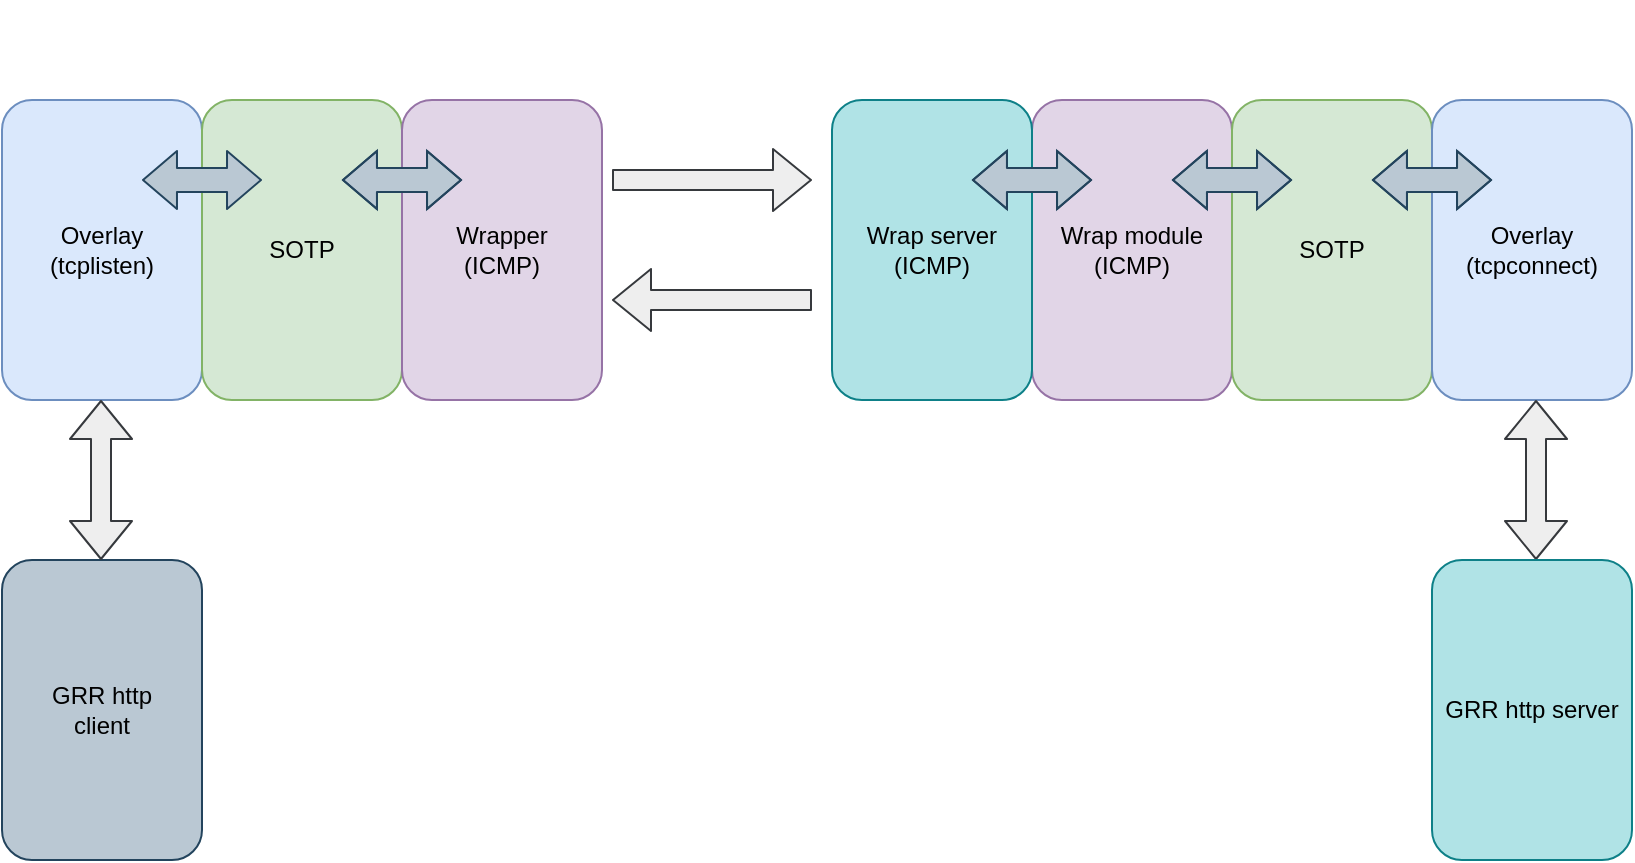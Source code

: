 <mxfile version="13.8.1" type="device"><diagram id="gN9ZJcM1OwQBIt14TIrM" name="Página-1"><mxGraphModel dx="1231" dy="658" grid="1" gridSize="10" guides="1" tooltips="1" connect="1" arrows="1" fold="1" page="1" pageScale="1" pageWidth="827" pageHeight="1169" background="#FFFFFF" math="0" shadow="0"><root><mxCell id="0"/><mxCell id="1" parent="0"/><mxCell id="mwf65KeGL6vZm-7nBVwv-1" value="Overlay&lt;br&gt;(tcplisten)" style="rounded=1;whiteSpace=wrap;html=1;fillColor=#dae8fc;strokeColor=#6c8ebf;" parent="1" vertex="1"><mxGeometry x="233" y="250" width="100" height="150" as="geometry"/></mxCell><mxCell id="mwf65KeGL6vZm-7nBVwv-2" value="SOTP" style="rounded=1;whiteSpace=wrap;html=1;fillColor=#d5e8d4;strokeColor=#82b366;" parent="1" vertex="1"><mxGeometry x="333" y="250" width="100" height="150" as="geometry"/></mxCell><mxCell id="mwf65KeGL6vZm-7nBVwv-3" value="Wrapper&lt;br&gt;(ICMP)" style="rounded=1;whiteSpace=wrap;html=1;fillColor=#e1d5e7;strokeColor=#9673a6;" parent="1" vertex="1"><mxGeometry x="433" y="250" width="100" height="150" as="geometry"/></mxCell><mxCell id="mwf65KeGL6vZm-7nBVwv-4" value="Wrap module&lt;br&gt;(ICMP)" style="rounded=1;whiteSpace=wrap;html=1;fillColor=#e1d5e7;strokeColor=#9673a6;" parent="1" vertex="1"><mxGeometry x="748" y="250" width="100" height="150" as="geometry"/></mxCell><mxCell id="mwf65KeGL6vZm-7nBVwv-5" value="Wrap server&lt;br&gt;(ICMP)" style="rounded=1;whiteSpace=wrap;html=1;fillColor=#b0e3e6;strokeColor=#0e8088;" parent="1" vertex="1"><mxGeometry x="648" y="250" width="100" height="150" as="geometry"/></mxCell><mxCell id="mwf65KeGL6vZm-7nBVwv-6" value="SOTP" style="rounded=1;whiteSpace=wrap;html=1;fillColor=#d5e8d4;strokeColor=#82b366;" parent="1" vertex="1"><mxGeometry x="848" y="250" width="100" height="150" as="geometry"/></mxCell><mxCell id="mwf65KeGL6vZm-7nBVwv-7" value="Overlay&lt;br&gt;(tcpconnect)" style="rounded=1;whiteSpace=wrap;html=1;fillColor=#dae8fc;strokeColor=#6c8ebf;" parent="1" vertex="1"><mxGeometry x="948" y="250" width="100" height="150" as="geometry"/></mxCell><mxCell id="mwf65KeGL6vZm-7nBVwv-8" value="" style="shape=flexArrow;endArrow=classic;startArrow=classic;html=1;startWidth=16;startSize=5.33;endWidth=16;endSize=5.33;width=12;fillColor=#bac8d3;strokeColor=#23445d;" parent="1" edge="1"><mxGeometry width="50" height="50" relative="1" as="geometry"><mxPoint x="303" y="290" as="sourcePoint"/><mxPoint x="363" y="290" as="targetPoint"/></mxGeometry></mxCell><mxCell id="mwf65KeGL6vZm-7nBVwv-9" value="" style="shape=flexArrow;endArrow=classic;startArrow=classic;html=1;startWidth=16;startSize=5.33;endWidth=16;endSize=5.33;width=12;fillColor=#bac8d3;strokeColor=#23445d;" parent="1" edge="1"><mxGeometry width="50" height="50" relative="1" as="geometry"><mxPoint x="403" y="290" as="sourcePoint"/><mxPoint x="463" y="290" as="targetPoint"/><Array as="points"><mxPoint x="473" y="290"/></Array></mxGeometry></mxCell><mxCell id="mwf65KeGL6vZm-7nBVwv-10" value="" style="shape=flexArrow;endArrow=classic;startArrow=classic;html=1;startWidth=16;startSize=5.33;endWidth=16;endSize=5.33;width=12;fillColor=#bac8d3;strokeColor=#23445d;" parent="1" edge="1"><mxGeometry width="50" height="50" relative="1" as="geometry"><mxPoint x="718" y="290" as="sourcePoint"/><mxPoint x="778" y="290" as="targetPoint"/><Array as="points"><mxPoint x="788" y="290"/></Array></mxGeometry></mxCell><mxCell id="mwf65KeGL6vZm-7nBVwv-11" value="" style="shape=flexArrow;endArrow=classic;startArrow=classic;html=1;startWidth=16;startSize=5.33;endWidth=16;endSize=5.33;width=12;fillColor=#bac8d3;strokeColor=#23445d;" parent="1" edge="1"><mxGeometry width="50" height="50" relative="1" as="geometry"><mxPoint x="818" y="290" as="sourcePoint"/><mxPoint x="878" y="290" as="targetPoint"/><Array as="points"><mxPoint x="888" y="290"/></Array></mxGeometry></mxCell><mxCell id="mwf65KeGL6vZm-7nBVwv-12" value="" style="shape=flexArrow;endArrow=classic;startArrow=classic;html=1;startWidth=16;startSize=5.33;endWidth=16;endSize=5.33;width=12;fillColor=#bac8d3;strokeColor=#23445d;" parent="1" edge="1"><mxGeometry width="50" height="50" relative="1" as="geometry"><mxPoint x="918" y="290" as="sourcePoint"/><mxPoint x="978" y="290" as="targetPoint"/><Array as="points"><mxPoint x="988" y="290"/></Array></mxGeometry></mxCell><mxCell id="mwf65KeGL6vZm-7nBVwv-13" value="" style="shape=flexArrow;endArrow=classic;html=1;fillColor=#eeeeee;strokeColor=#36393d;" parent="1" edge="1"><mxGeometry width="50" height="50" relative="1" as="geometry"><mxPoint x="538" y="290" as="sourcePoint"/><mxPoint x="638" y="290" as="targetPoint"/></mxGeometry></mxCell><mxCell id="mwf65KeGL6vZm-7nBVwv-14" value="" style="shape=flexArrow;endArrow=classic;html=1;fillColor=#eeeeee;strokeColor=#36393d;startArrow=block;" parent="1" edge="1"><mxGeometry width="50" height="50" relative="1" as="geometry"><mxPoint x="1000" y="400" as="sourcePoint"/><mxPoint x="1000" y="480" as="targetPoint"/></mxGeometry></mxCell><mxCell id="mwf65KeGL6vZm-7nBVwv-15" value="&lt;div&gt;ICMP&lt;/div&gt;&lt;div&gt;Request&lt;br&gt;&lt;/div&gt;" style="text;html=1;strokeColor=none;fillColor=none;align=center;verticalAlign=middle;whiteSpace=wrap;rounded=0;fontColor=#FFFFFF;" parent="1" vertex="1"><mxGeometry x="568" y="250" width="40" height="20" as="geometry"/></mxCell><mxCell id="GH5zniFU6GjFgrL16H_U-1" value="&lt;b&gt;Mística Client&lt;/b&gt;" style="text;html=1;strokeColor=none;fillColor=none;align=center;verticalAlign=middle;whiteSpace=wrap;rounded=0;fontColor=#FFFFFF;" parent="1" vertex="1"><mxGeometry x="300" y="200" width="180" height="20" as="geometry"/></mxCell><mxCell id="GH5zniFU6GjFgrL16H_U-2" value="&lt;b&gt;Mística Server&lt;/b&gt;" style="text;html=1;strokeColor=none;fillColor=none;align=center;verticalAlign=middle;whiteSpace=wrap;rounded=0;fontColor=#FFFFFF;" parent="1" vertex="1"><mxGeometry x="768" y="200" width="180" height="20" as="geometry"/></mxCell><mxCell id="GH5zniFU6GjFgrL16H_U-3" value="&lt;div&gt;GRR http&lt;/div&gt;&lt;div&gt;client&lt;/div&gt;" style="rounded=1;whiteSpace=wrap;html=1;fillColor=#bac8d3;strokeColor=#23445d;" parent="1" vertex="1"><mxGeometry x="233" y="480" width="100" height="150" as="geometry"/></mxCell><mxCell id="GH5zniFU6GjFgrL16H_U-5" value="TCP" style="text;html=1;strokeColor=none;fillColor=none;align=center;verticalAlign=middle;whiteSpace=wrap;rounded=0;fontColor=#FFFFFF;" parent="1" vertex="1"><mxGeometry x="310" y="430" width="40" height="20" as="geometry"/></mxCell><mxCell id="GH5zniFU6GjFgrL16H_U-12" value="TCP" style="text;html=1;strokeColor=none;fillColor=none;align=center;verticalAlign=middle;whiteSpace=wrap;rounded=0;fontColor=#FFFFFF;" parent="1" vertex="1"><mxGeometry x="930" y="431" width="40" height="20" as="geometry"/></mxCell><mxCell id="GH5zniFU6GjFgrL16H_U-13" value="GRR http server" style="rounded=1;whiteSpace=wrap;html=1;fillColor=#b0e3e6;strokeColor=#0e8088;" parent="1" vertex="1"><mxGeometry x="948" y="480" width="100" height="150" as="geometry"/></mxCell><mxCell id="GH5zniFU6GjFgrL16H_U-14" value="" style="shape=flexArrow;endArrow=classic;html=1;fillColor=#eeeeee;strokeColor=#36393d;" parent="1" edge="1"><mxGeometry width="50" height="50" relative="1" as="geometry"><mxPoint x="638" y="350" as="sourcePoint"/><mxPoint x="538" y="350" as="targetPoint"/></mxGeometry></mxCell><mxCell id="DFX3XEWdFBdf4gewPOZQ-1" value="" style="shape=flexArrow;endArrow=classic;html=1;fillColor=#eeeeee;strokeColor=#36393d;startArrow=block;" edge="1" parent="1"><mxGeometry width="50" height="50" relative="1" as="geometry"><mxPoint x="282.5" y="400" as="sourcePoint"/><mxPoint x="282.5" y="480" as="targetPoint"/></mxGeometry></mxCell><mxCell id="DFX3XEWdFBdf4gewPOZQ-3" value="&lt;div&gt;ICMP&lt;/div&gt;&lt;div&gt;Response&lt;/div&gt;" style="text;html=1;strokeColor=none;fillColor=none;align=center;verticalAlign=middle;whiteSpace=wrap;rounded=0;fontColor=#FFFFFF;" vertex="1" parent="1"><mxGeometry x="568" y="380" width="40" height="20" as="geometry"/></mxCell></root></mxGraphModel></diagram></mxfile>
